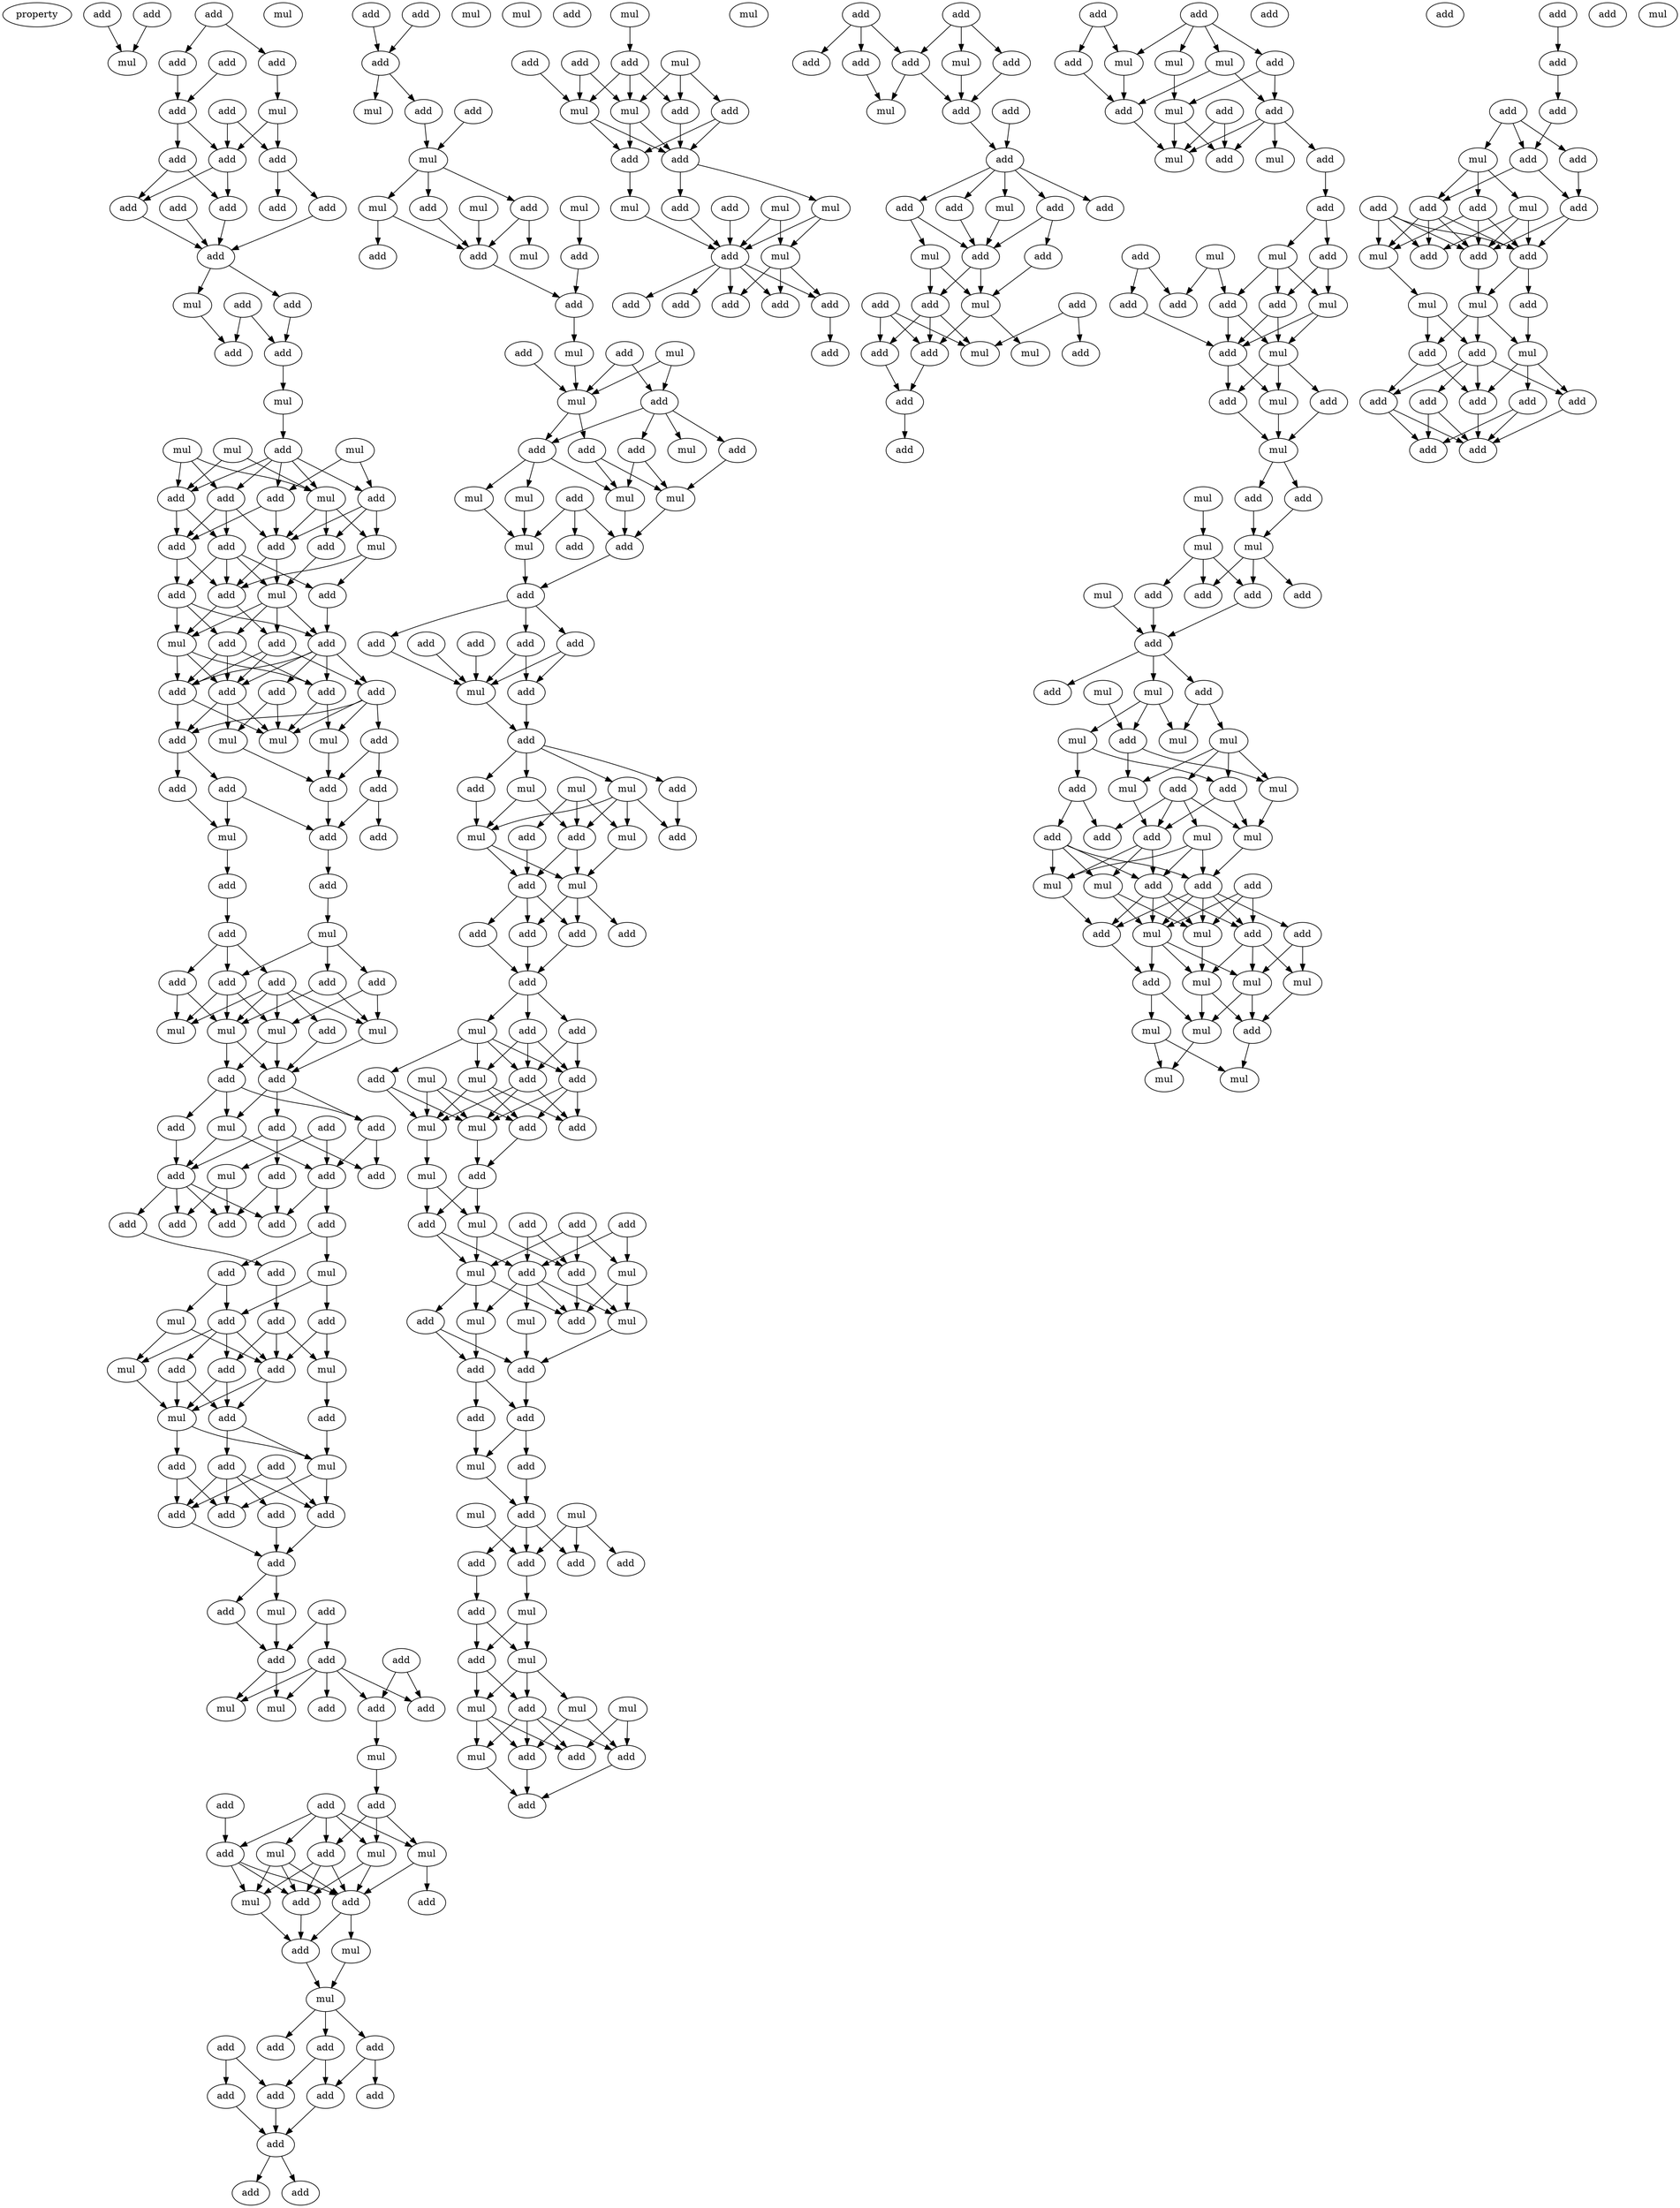 digraph {
    node [fontcolor=black]
    property [mul=2,lf=1.8]
    0 [ label = add ];
    1 [ label = add ];
    2 [ label = mul ];
    3 [ label = add ];
    4 [ label = add ];
    5 [ label = add ];
    6 [ label = add ];
    7 [ label = add ];
    8 [ label = mul ];
    9 [ label = add ];
    10 [ label = add ];
    11 [ label = add ];
    12 [ label = add ];
    13 [ label = add ];
    14 [ label = add ];
    15 [ label = add ];
    16 [ label = add ];
    17 [ label = add ];
    18 [ label = add ];
    19 [ label = add ];
    20 [ label = add ];
    21 [ label = mul ];
    22 [ label = add ];
    23 [ label = add ];
    24 [ label = mul ];
    25 [ label = mul ];
    26 [ label = mul ];
    27 [ label = mul ];
    28 [ label = add ];
    29 [ label = add ];
    30 [ label = add ];
    31 [ label = add ];
    32 [ label = mul ];
    33 [ label = add ];
    34 [ label = add ];
    35 [ label = add ];
    36 [ label = add ];
    37 [ label = mul ];
    38 [ label = add ];
    39 [ label = add ];
    40 [ label = add ];
    41 [ label = mul ];
    42 [ label = add ];
    43 [ label = add ];
    44 [ label = add ];
    45 [ label = mul ];
    46 [ label = add ];
    47 [ label = add ];
    48 [ label = add ];
    49 [ label = add ];
    50 [ label = add ];
    51 [ label = add ];
    52 [ label = mul ];
    53 [ label = add ];
    54 [ label = add ];
    55 [ label = mul ];
    56 [ label = mul ];
    57 [ label = add ];
    58 [ label = add ];
    59 [ label = add ];
    60 [ label = add ];
    61 [ label = add ];
    62 [ label = mul ];
    63 [ label = add ];
    64 [ label = add ];
    65 [ label = add ];
    66 [ label = mul ];
    67 [ label = add ];
    68 [ label = add ];
    69 [ label = add ];
    70 [ label = add ];
    71 [ label = add ];
    72 [ label = add ];
    73 [ label = mul ];
    74 [ label = add ];
    75 [ label = mul ];
    76 [ label = mul ];
    77 [ label = mul ];
    78 [ label = add ];
    79 [ label = add ];
    80 [ label = add ];
    81 [ label = add ];
    82 [ label = mul ];
    83 [ label = add ];
    84 [ label = add ];
    85 [ label = add ];
    86 [ label = mul ];
    87 [ label = add ];
    88 [ label = add ];
    89 [ label = add ];
    90 [ label = add ];
    91 [ label = add ];
    92 [ label = add ];
    93 [ label = add ];
    94 [ label = add ];
    95 [ label = add ];
    96 [ label = add ];
    97 [ label = mul ];
    98 [ label = add ];
    99 [ label = add ];
    100 [ label = add ];
    101 [ label = mul ];
    102 [ label = mul ];
    103 [ label = add ];
    104 [ label = mul ];
    105 [ label = add ];
    106 [ label = add ];
    107 [ label = add ];
    108 [ label = add ];
    109 [ label = mul ];
    110 [ label = mul ];
    111 [ label = add ];
    112 [ label = add ];
    113 [ label = add ];
    114 [ label = add ];
    115 [ label = add ];
    116 [ label = add ];
    117 [ label = add ];
    118 [ label = add ];
    119 [ label = add ];
    120 [ label = add ];
    121 [ label = mul ];
    122 [ label = add ];
    123 [ label = add ];
    124 [ label = add ];
    125 [ label = add ];
    126 [ label = mul ];
    127 [ label = add ];
    128 [ label = add ];
    129 [ label = mul ];
    130 [ label = mul ];
    131 [ label = add ];
    132 [ label = add ];
    133 [ label = add ];
    134 [ label = mul ];
    135 [ label = mul ];
    136 [ label = mul ];
    137 [ label = add ];
    138 [ label = add ];
    139 [ label = mul ];
    140 [ label = add ];
    141 [ label = add ];
    142 [ label = add ];
    143 [ label = add ];
    144 [ label = mul ];
    145 [ label = mul ];
    146 [ label = add ];
    147 [ label = add ];
    148 [ label = add ];
    149 [ label = add ];
    150 [ label = add ];
    151 [ label = add ];
    152 [ label = add ];
    153 [ label = add ];
    154 [ label = add ];
    155 [ label = add ];
    156 [ label = add ];
    157 [ label = mul ];
    158 [ label = add ];
    159 [ label = add ];
    160 [ label = add ];
    161 [ label = add ];
    162 [ label = mul ];
    163 [ label = mul ];
    164 [ label = add ];
    165 [ label = mul ];
    166 [ label = mul ];
    167 [ label = mul ];
    168 [ label = add ];
    169 [ label = mul ];
    170 [ label = add ];
    171 [ label = mul ];
    172 [ label = add ];
    173 [ label = add ];
    174 [ label = mul ];
    175 [ label = add ];
    176 [ label = add ];
    177 [ label = mul ];
    178 [ label = add ];
    179 [ label = add ];
    180 [ label = mul ];
    181 [ label = mul ];
    182 [ label = add ];
    183 [ label = add ];
    184 [ label = add ];
    185 [ label = add ];
    186 [ label = add ];
    187 [ label = mul ];
    188 [ label = mul ];
    189 [ label = mul ];
    190 [ label = add ];
    191 [ label = mul ];
    192 [ label = mul ];
    193 [ label = mul ];
    194 [ label = add ];
    195 [ label = add ];
    196 [ label = add ];
    197 [ label = add ];
    198 [ label = add ];
    199 [ label = add ];
    200 [ label = add ];
    201 [ label = add ];
    202 [ label = mul ];
    203 [ label = add ];
    204 [ label = add ];
    205 [ label = add ];
    206 [ label = add ];
    207 [ label = mul ];
    208 [ label = mul ];
    209 [ label = mul ];
    210 [ label = add ];
    211 [ label = add ];
    212 [ label = add ];
    213 [ label = mul ];
    214 [ label = mul ];
    215 [ label = mul ];
    216 [ label = add ];
    217 [ label = add ];
    218 [ label = add ];
    219 [ label = add ];
    220 [ label = add ];
    221 [ label = add ];
    222 [ label = add ];
    223 [ label = add ];
    224 [ label = add ];
    225 [ label = mul ];
    226 [ label = add ];
    227 [ label = mul ];
    228 [ label = mul ];
    229 [ label = add ];
    230 [ label = add ];
    231 [ label = mul ];
    232 [ label = add ];
    233 [ label = mul ];
    234 [ label = add ];
    235 [ label = add ];
    236 [ label = mul ];
    237 [ label = add ];
    238 [ label = add ];
    239 [ label = add ];
    240 [ label = add ];
    241 [ label = mul ];
    242 [ label = add ];
    243 [ label = mul ];
    244 [ label = mul ];
    245 [ label = add ];
    246 [ label = add ];
    247 [ label = mul ];
    248 [ label = add ];
    249 [ label = mul ];
    250 [ label = mul ];
    251 [ label = add ];
    252 [ label = add ];
    253 [ label = add ];
    254 [ label = add ];
    255 [ label = add ];
    256 [ label = mul ];
    257 [ label = add ];
    258 [ label = mul ];
    259 [ label = mul ];
    260 [ label = add ];
    261 [ label = add ];
    262 [ label = add ];
    263 [ label = add ];
    264 [ label = add ];
    265 [ label = mul ];
    266 [ label = add ];
    267 [ label = mul ];
    268 [ label = mul ];
    269 [ label = mul ];
    270 [ label = add ];
    271 [ label = mul ];
    272 [ label = mul ];
    273 [ label = add ];
    274 [ label = add ];
    275 [ label = add ];
    276 [ label = add ];
    277 [ label = mul ];
    278 [ label = mul ];
    279 [ label = add ];
    280 [ label = add ];
    281 [ label = add ];
    282 [ label = mul ];
    283 [ label = add ];
    284 [ label = mul ];
    285 [ label = mul ];
    286 [ label = add ];
    287 [ label = add ];
    288 [ label = add ];
    289 [ label = add ];
    290 [ label = mul ];
    291 [ label = mul ];
    292 [ label = mul ];
    293 [ label = add ];
    294 [ label = mul ];
    295 [ label = add ];
    296 [ label = add ];
    297 [ label = add ];
    298 [ label = add ];
    299 [ label = add ];
    300 [ label = add ];
    301 [ label = add ];
    302 [ label = add ];
    303 [ label = add ];
    304 [ label = add ];
    305 [ label = add ];
    306 [ label = add ];
    307 [ label = add ];
    308 [ label = mul ];
    309 [ label = add ];
    310 [ label = mul ];
    311 [ label = add ];
    312 [ label = add ];
    313 [ label = mul ];
    314 [ label = add ];
    315 [ label = add ];
    316 [ label = add ];
    317 [ label = add ];
    318 [ label = mul ];
    319 [ label = add ];
    320 [ label = add ];
    321 [ label = add ];
    322 [ label = add ];
    323 [ label = mul ];
    324 [ label = add ];
    325 [ label = add ];
    326 [ label = mul ];
    327 [ label = add ];
    328 [ label = mul ];
    329 [ label = add ];
    330 [ label = add ];
    331 [ label = add ];
    332 [ label = add ];
    333 [ label = add ];
    334 [ label = add ];
    335 [ label = mul ];
    336 [ label = mul ];
    337 [ label = mul ];
    338 [ label = add ];
    339 [ label = add ];
    340 [ label = mul ];
    341 [ label = add ];
    342 [ label = add ];
    343 [ label = mul ];
    344 [ label = add ];
    345 [ label = mul ];
    346 [ label = add ];
    347 [ label = add ];
    348 [ label = add ];
    349 [ label = mul ];
    350 [ label = add ];
    351 [ label = mul ];
    352 [ label = add ];
    353 [ label = add ];
    354 [ label = mul ];
    355 [ label = add ];
    356 [ label = add ];
    357 [ label = mul ];
    358 [ label = add ];
    359 [ label = mul ];
    360 [ label = add ];
    361 [ label = add ];
    362 [ label = mul ];
    363 [ label = mul ];
    364 [ label = add ];
    365 [ label = add ];
    366 [ label = add ];
    367 [ label = mul ];
    368 [ label = mul ];
    369 [ label = add ];
    370 [ label = add ];
    371 [ label = add ];
    372 [ label = add ];
    373 [ label = mul ];
    374 [ label = add ];
    375 [ label = add ];
    376 [ label = mul ];
    377 [ label = add ];
    378 [ label = mul ];
    379 [ label = add ];
    380 [ label = mul ];
    381 [ label = mul ];
    382 [ label = mul ];
    383 [ label = add ];
    384 [ label = add ];
    385 [ label = mul ];
    386 [ label = mul ];
    387 [ label = add ];
    388 [ label = add ];
    389 [ label = mul ];
    390 [ label = add ];
    391 [ label = mul ];
    392 [ label = add ];
    393 [ label = add ];
    394 [ label = add ];
    395 [ label = add ];
    396 [ label = mul ];
    397 [ label = mul ];
    398 [ label = add ];
    399 [ label = mul ];
    400 [ label = mul ];
    401 [ label = add ];
    402 [ label = add ];
    403 [ label = mul ];
    404 [ label = add ];
    405 [ label = mul ];
    406 [ label = mul ];
    407 [ label = mul ];
    408 [ label = add ];
    409 [ label = mul ];
    410 [ label = add ];
    411 [ label = mul ];
    412 [ label = mul ];
    413 [ label = add ];
    414 [ label = add ];
    415 [ label = add ];
    416 [ label = add ];
    417 [ label = add ];
    418 [ label = mul ];
    419 [ label = add ];
    420 [ label = add ];
    421 [ label = mul ];
    422 [ label = add ];
    423 [ label = add ];
    424 [ label = add ];
    425 [ label = add ];
    426 [ label = mul ];
    427 [ label = add ];
    428 [ label = add ];
    429 [ label = add ];
    430 [ label = mul ];
    431 [ label = mul ];
    432 [ label = add ];
    433 [ label = add ];
    434 [ label = add ];
    435 [ label = mul ];
    436 [ label = add ];
    437 [ label = add ];
    438 [ label = add ];
    439 [ label = add ];
    440 [ label = add ];
    441 [ label = add ];
    442 [ label = add ];
    443 [ label = mul ];
    0 -> 2 [ name = 0 ];
    1 -> 2 [ name = 1 ];
    3 -> 4 [ name = 2 ];
    3 -> 5 [ name = 3 ];
    4 -> 7 [ name = 4 ];
    5 -> 8 [ name = 5 ];
    6 -> 7 [ name = 6 ];
    7 -> 10 [ name = 7 ];
    7 -> 12 [ name = 8 ];
    8 -> 10 [ name = 9 ];
    8 -> 11 [ name = 10 ];
    9 -> 10 [ name = 11 ];
    9 -> 11 [ name = 12 ];
    10 -> 14 [ name = 13 ];
    10 -> 16 [ name = 14 ];
    11 -> 13 [ name = 15 ];
    11 -> 15 [ name = 16 ];
    12 -> 14 [ name = 17 ];
    12 -> 16 [ name = 18 ];
    14 -> 18 [ name = 19 ];
    15 -> 18 [ name = 20 ];
    16 -> 18 [ name = 21 ];
    17 -> 18 [ name = 22 ];
    18 -> 19 [ name = 23 ];
    18 -> 21 [ name = 24 ];
    19 -> 22 [ name = 25 ];
    20 -> 22 [ name = 26 ];
    20 -> 23 [ name = 27 ];
    21 -> 23 [ name = 28 ];
    22 -> 24 [ name = 29 ];
    24 -> 28 [ name = 30 ];
    25 -> 32 [ name = 31 ];
    25 -> 33 [ name = 32 ];
    26 -> 31 [ name = 33 ];
    26 -> 32 [ name = 34 ];
    26 -> 33 [ name = 35 ];
    27 -> 29 [ name = 36 ];
    27 -> 30 [ name = 37 ];
    28 -> 29 [ name = 38 ];
    28 -> 30 [ name = 39 ];
    28 -> 31 [ name = 40 ];
    28 -> 32 [ name = 41 ];
    28 -> 33 [ name = 42 ];
    29 -> 34 [ name = 43 ];
    29 -> 35 [ name = 44 ];
    29 -> 37 [ name = 45 ];
    30 -> 34 [ name = 46 ];
    30 -> 36 [ name = 47 ];
    31 -> 34 [ name = 48 ];
    31 -> 36 [ name = 49 ];
    31 -> 38 [ name = 50 ];
    32 -> 34 [ name = 51 ];
    32 -> 35 [ name = 52 ];
    32 -> 37 [ name = 53 ];
    33 -> 36 [ name = 54 ];
    33 -> 38 [ name = 55 ];
    34 -> 41 [ name = 56 ];
    34 -> 42 [ name = 57 ];
    35 -> 41 [ name = 58 ];
    36 -> 39 [ name = 59 ];
    36 -> 42 [ name = 60 ];
    37 -> 40 [ name = 61 ];
    37 -> 42 [ name = 62 ];
    38 -> 39 [ name = 63 ];
    38 -> 40 [ name = 64 ];
    38 -> 41 [ name = 65 ];
    38 -> 42 [ name = 66 ];
    39 -> 43 [ name = 67 ];
    39 -> 44 [ name = 68 ];
    39 -> 45 [ name = 69 ];
    40 -> 44 [ name = 70 ];
    41 -> 43 [ name = 71 ];
    41 -> 44 [ name = 72 ];
    41 -> 45 [ name = 73 ];
    41 -> 46 [ name = 74 ];
    42 -> 45 [ name = 75 ];
    42 -> 46 [ name = 76 ];
    43 -> 48 [ name = 77 ];
    43 -> 49 [ name = 78 ];
    43 -> 51 [ name = 79 ];
    44 -> 47 [ name = 80 ];
    44 -> 48 [ name = 81 ];
    44 -> 49 [ name = 82 ];
    44 -> 50 [ name = 83 ];
    44 -> 51 [ name = 84 ];
    45 -> 48 [ name = 85 ];
    45 -> 49 [ name = 86 ];
    45 -> 51 [ name = 87 ];
    46 -> 48 [ name = 88 ];
    46 -> 49 [ name = 89 ];
    46 -> 50 [ name = 90 ];
    47 -> 52 [ name = 91 ];
    47 -> 55 [ name = 92 ];
    48 -> 54 [ name = 93 ];
    48 -> 55 [ name = 94 ];
    49 -> 52 [ name = 95 ];
    49 -> 54 [ name = 96 ];
    49 -> 55 [ name = 97 ];
    50 -> 53 [ name = 98 ];
    50 -> 54 [ name = 99 ];
    50 -> 55 [ name = 100 ];
    50 -> 56 [ name = 101 ];
    51 -> 55 [ name = 102 ];
    51 -> 56 [ name = 103 ];
    52 -> 57 [ name = 104 ];
    53 -> 57 [ name = 105 ];
    53 -> 60 [ name = 106 ];
    54 -> 58 [ name = 107 ];
    54 -> 59 [ name = 108 ];
    56 -> 57 [ name = 109 ];
    57 -> 61 [ name = 110 ];
    58 -> 61 [ name = 111 ];
    58 -> 62 [ name = 112 ];
    59 -> 62 [ name = 113 ];
    60 -> 61 [ name = 114 ];
    60 -> 63 [ name = 115 ];
    61 -> 65 [ name = 116 ];
    62 -> 64 [ name = 117 ];
    64 -> 67 [ name = 118 ];
    65 -> 66 [ name = 119 ];
    66 -> 68 [ name = 120 ];
    66 -> 69 [ name = 121 ];
    66 -> 72 [ name = 122 ];
    67 -> 69 [ name = 123 ];
    67 -> 70 [ name = 124 ];
    67 -> 71 [ name = 125 ];
    68 -> 76 [ name = 126 ];
    68 -> 77 [ name = 127 ];
    69 -> 73 [ name = 128 ];
    69 -> 75 [ name = 129 ];
    69 -> 76 [ name = 130 ];
    70 -> 73 [ name = 131 ];
    70 -> 74 [ name = 132 ];
    70 -> 75 [ name = 133 ];
    70 -> 76 [ name = 134 ];
    70 -> 77 [ name = 135 ];
    71 -> 73 [ name = 136 ];
    71 -> 75 [ name = 137 ];
    72 -> 73 [ name = 138 ];
    72 -> 77 [ name = 139 ];
    73 -> 78 [ name = 140 ];
    73 -> 79 [ name = 141 ];
    74 -> 79 [ name = 142 ];
    76 -> 78 [ name = 143 ];
    76 -> 79 [ name = 144 ];
    77 -> 79 [ name = 145 ];
    78 -> 80 [ name = 146 ];
    78 -> 82 [ name = 147 ];
    78 -> 84 [ name = 148 ];
    79 -> 81 [ name = 149 ];
    79 -> 82 [ name = 150 ];
    79 -> 84 [ name = 151 ];
    80 -> 89 [ name = 152 ];
    81 -> 87 [ name = 153 ];
    81 -> 88 [ name = 154 ];
    81 -> 89 [ name = 155 ];
    82 -> 85 [ name = 156 ];
    82 -> 89 [ name = 157 ];
    83 -> 85 [ name = 158 ];
    83 -> 86 [ name = 159 ];
    84 -> 85 [ name = 160 ];
    84 -> 88 [ name = 161 ];
    85 -> 90 [ name = 162 ];
    85 -> 94 [ name = 163 ];
    86 -> 91 [ name = 164 ];
    86 -> 93 [ name = 165 ];
    87 -> 91 [ name = 166 ];
    87 -> 94 [ name = 167 ];
    89 -> 91 [ name = 168 ];
    89 -> 92 [ name = 169 ];
    89 -> 93 [ name = 170 ];
    89 -> 94 [ name = 171 ];
    90 -> 95 [ name = 172 ];
    90 -> 97 [ name = 173 ];
    92 -> 96 [ name = 174 ];
    95 -> 98 [ name = 175 ];
    95 -> 101 [ name = 176 ];
    96 -> 99 [ name = 177 ];
    97 -> 98 [ name = 178 ];
    97 -> 100 [ name = 179 ];
    98 -> 102 [ name = 180 ];
    98 -> 103 [ name = 181 ];
    98 -> 105 [ name = 182 ];
    98 -> 106 [ name = 183 ];
    99 -> 103 [ name = 184 ];
    99 -> 104 [ name = 185 ];
    99 -> 105 [ name = 186 ];
    100 -> 103 [ name = 187 ];
    100 -> 104 [ name = 188 ];
    101 -> 102 [ name = 189 ];
    101 -> 103 [ name = 190 ];
    102 -> 109 [ name = 191 ];
    103 -> 108 [ name = 192 ];
    103 -> 109 [ name = 193 ];
    104 -> 107 [ name = 194 ];
    105 -> 108 [ name = 195 ];
    105 -> 109 [ name = 196 ];
    106 -> 108 [ name = 197 ];
    106 -> 109 [ name = 198 ];
    107 -> 110 [ name = 199 ];
    108 -> 110 [ name = 200 ];
    108 -> 112 [ name = 201 ];
    109 -> 110 [ name = 202 ];
    109 -> 111 [ name = 203 ];
    110 -> 116 [ name = 204 ];
    110 -> 117 [ name = 205 ];
    111 -> 114 [ name = 206 ];
    111 -> 117 [ name = 207 ];
    112 -> 114 [ name = 208 ];
    112 -> 115 [ name = 209 ];
    112 -> 116 [ name = 210 ];
    112 -> 117 [ name = 211 ];
    113 -> 114 [ name = 212 ];
    113 -> 116 [ name = 213 ];
    114 -> 118 [ name = 214 ];
    115 -> 118 [ name = 215 ];
    116 -> 118 [ name = 216 ];
    118 -> 120 [ name = 217 ];
    118 -> 121 [ name = 218 ];
    119 -> 122 [ name = 219 ];
    119 -> 123 [ name = 220 ];
    120 -> 123 [ name = 221 ];
    121 -> 123 [ name = 222 ];
    122 -> 125 [ name = 223 ];
    122 -> 126 [ name = 224 ];
    122 -> 127 [ name = 225 ];
    122 -> 128 [ name = 226 ];
    122 -> 129 [ name = 227 ];
    123 -> 126 [ name = 228 ];
    123 -> 129 [ name = 229 ];
    124 -> 125 [ name = 230 ];
    124 -> 127 [ name = 231 ];
    127 -> 130 [ name = 232 ];
    130 -> 131 [ name = 233 ];
    131 -> 134 [ name = 234 ];
    131 -> 135 [ name = 235 ];
    131 -> 137 [ name = 236 ];
    132 -> 138 [ name = 237 ];
    133 -> 134 [ name = 238 ];
    133 -> 135 [ name = 239 ];
    133 -> 136 [ name = 240 ];
    133 -> 137 [ name = 241 ];
    133 -> 138 [ name = 242 ];
    134 -> 140 [ name = 243 ];
    134 -> 142 [ name = 244 ];
    135 -> 140 [ name = 245 ];
    135 -> 141 [ name = 246 ];
    136 -> 139 [ name = 247 ];
    136 -> 140 [ name = 248 ];
    136 -> 142 [ name = 249 ];
    137 -> 139 [ name = 250 ];
    137 -> 140 [ name = 251 ];
    137 -> 142 [ name = 252 ];
    138 -> 139 [ name = 253 ];
    138 -> 140 [ name = 254 ];
    138 -> 142 [ name = 255 ];
    139 -> 143 [ name = 256 ];
    140 -> 143 [ name = 257 ];
    140 -> 144 [ name = 258 ];
    142 -> 143 [ name = 259 ];
    143 -> 145 [ name = 260 ];
    144 -> 145 [ name = 261 ];
    145 -> 146 [ name = 262 ];
    145 -> 147 [ name = 263 ];
    145 -> 148 [ name = 264 ];
    146 -> 150 [ name = 265 ];
    146 -> 153 [ name = 266 ];
    148 -> 150 [ name = 267 ];
    148 -> 151 [ name = 268 ];
    149 -> 151 [ name = 269 ];
    149 -> 152 [ name = 270 ];
    150 -> 154 [ name = 271 ];
    151 -> 154 [ name = 272 ];
    152 -> 154 [ name = 273 ];
    154 -> 155 [ name = 274 ];
    154 -> 156 [ name = 275 ];
    158 -> 160 [ name = 276 ];
    159 -> 160 [ name = 277 ];
    160 -> 163 [ name = 278 ];
    160 -> 164 [ name = 279 ];
    161 -> 166 [ name = 280 ];
    164 -> 166 [ name = 281 ];
    166 -> 168 [ name = 282 ];
    166 -> 169 [ name = 283 ];
    166 -> 170 [ name = 284 ];
    167 -> 172 [ name = 285 ];
    168 -> 172 [ name = 286 ];
    168 -> 174 [ name = 287 ];
    169 -> 172 [ name = 288 ];
    169 -> 173 [ name = 289 ];
    170 -> 172 [ name = 290 ];
    171 -> 175 [ name = 291 ];
    172 -> 176 [ name = 292 ];
    175 -> 176 [ name = 293 ];
    176 -> 180 [ name = 294 ];
    177 -> 181 [ name = 295 ];
    177 -> 182 [ name = 296 ];
    178 -> 181 [ name = 297 ];
    178 -> 182 [ name = 298 ];
    179 -> 181 [ name = 299 ];
    180 -> 181 [ name = 300 ];
    181 -> 183 [ name = 301 ];
    181 -> 185 [ name = 302 ];
    182 -> 184 [ name = 303 ];
    182 -> 185 [ name = 304 ];
    182 -> 186 [ name = 305 ];
    182 -> 187 [ name = 306 ];
    183 -> 189 [ name = 307 ];
    183 -> 192 [ name = 308 ];
    184 -> 192 [ name = 309 ];
    185 -> 188 [ name = 310 ];
    185 -> 189 [ name = 311 ];
    185 -> 191 [ name = 312 ];
    186 -> 189 [ name = 313 ];
    186 -> 192 [ name = 314 ];
    188 -> 193 [ name = 315 ];
    189 -> 195 [ name = 316 ];
    190 -> 193 [ name = 317 ];
    190 -> 194 [ name = 318 ];
    190 -> 195 [ name = 319 ];
    191 -> 193 [ name = 320 ];
    192 -> 195 [ name = 321 ];
    193 -> 196 [ name = 322 ];
    195 -> 196 [ name = 323 ];
    196 -> 199 [ name = 324 ];
    196 -> 200 [ name = 325 ];
    196 -> 201 [ name = 326 ];
    197 -> 202 [ name = 327 ];
    198 -> 202 [ name = 328 ];
    199 -> 202 [ name = 329 ];
    199 -> 203 [ name = 330 ];
    200 -> 202 [ name = 331 ];
    200 -> 203 [ name = 332 ];
    201 -> 202 [ name = 333 ];
    202 -> 204 [ name = 334 ];
    203 -> 204 [ name = 335 ];
    204 -> 205 [ name = 336 ];
    204 -> 206 [ name = 337 ];
    204 -> 207 [ name = 338 ];
    204 -> 209 [ name = 339 ];
    205 -> 212 [ name = 340 ];
    206 -> 213 [ name = 341 ];
    207 -> 210 [ name = 342 ];
    207 -> 213 [ name = 343 ];
    208 -> 210 [ name = 344 ];
    208 -> 211 [ name = 345 ];
    208 -> 214 [ name = 346 ];
    209 -> 210 [ name = 347 ];
    209 -> 212 [ name = 348 ];
    209 -> 213 [ name = 349 ];
    209 -> 214 [ name = 350 ];
    210 -> 215 [ name = 351 ];
    210 -> 216 [ name = 352 ];
    211 -> 216 [ name = 353 ];
    213 -> 215 [ name = 354 ];
    213 -> 216 [ name = 355 ];
    214 -> 215 [ name = 356 ];
    215 -> 217 [ name = 357 ];
    215 -> 219 [ name = 358 ];
    215 -> 221 [ name = 359 ];
    216 -> 218 [ name = 360 ];
    216 -> 219 [ name = 361 ];
    216 -> 221 [ name = 362 ];
    218 -> 222 [ name = 363 ];
    219 -> 222 [ name = 364 ];
    221 -> 222 [ name = 365 ];
    222 -> 223 [ name = 366 ];
    222 -> 224 [ name = 367 ];
    222 -> 225 [ name = 368 ];
    223 -> 226 [ name = 369 ];
    223 -> 227 [ name = 370 ];
    223 -> 229 [ name = 371 ];
    224 -> 226 [ name = 372 ];
    224 -> 229 [ name = 373 ];
    225 -> 226 [ name = 374 ];
    225 -> 227 [ name = 375 ];
    225 -> 229 [ name = 376 ];
    225 -> 230 [ name = 377 ];
    226 -> 231 [ name = 378 ];
    226 -> 233 [ name = 379 ];
    226 -> 234 [ name = 380 ];
    227 -> 231 [ name = 381 ];
    227 -> 232 [ name = 382 ];
    227 -> 234 [ name = 383 ];
    228 -> 231 [ name = 384 ];
    228 -> 232 [ name = 385 ];
    228 -> 233 [ name = 386 ];
    229 -> 232 [ name = 387 ];
    229 -> 233 [ name = 388 ];
    229 -> 234 [ name = 389 ];
    230 -> 231 [ name = 390 ];
    230 -> 233 [ name = 391 ];
    231 -> 236 [ name = 392 ];
    232 -> 235 [ name = 393 ];
    233 -> 235 [ name = 394 ];
    235 -> 238 [ name = 395 ];
    235 -> 241 [ name = 396 ];
    236 -> 238 [ name = 397 ];
    236 -> 241 [ name = 398 ];
    237 -> 244 [ name = 399 ];
    237 -> 245 [ name = 400 ];
    238 -> 243 [ name = 401 ];
    238 -> 245 [ name = 402 ];
    239 -> 242 [ name = 403 ];
    239 -> 243 [ name = 404 ];
    239 -> 244 [ name = 405 ];
    240 -> 242 [ name = 406 ];
    240 -> 245 [ name = 407 ];
    241 -> 242 [ name = 408 ];
    241 -> 243 [ name = 409 ];
    242 -> 248 [ name = 410 ];
    242 -> 249 [ name = 411 ];
    243 -> 246 [ name = 412 ];
    243 -> 248 [ name = 413 ];
    243 -> 250 [ name = 414 ];
    244 -> 248 [ name = 415 ];
    244 -> 249 [ name = 416 ];
    245 -> 247 [ name = 417 ];
    245 -> 248 [ name = 418 ];
    245 -> 249 [ name = 419 ];
    245 -> 250 [ name = 420 ];
    246 -> 251 [ name = 421 ];
    246 -> 252 [ name = 422 ];
    247 -> 252 [ name = 423 ];
    249 -> 252 [ name = 424 ];
    250 -> 251 [ name = 425 ];
    251 -> 253 [ name = 426 ];
    251 -> 254 [ name = 427 ];
    252 -> 253 [ name = 428 ];
    253 -> 255 [ name = 429 ];
    253 -> 256 [ name = 430 ];
    254 -> 256 [ name = 431 ];
    255 -> 257 [ name = 432 ];
    256 -> 257 [ name = 433 ];
    257 -> 260 [ name = 434 ];
    257 -> 261 [ name = 435 ];
    257 -> 263 [ name = 436 ];
    258 -> 260 [ name = 437 ];
    258 -> 261 [ name = 438 ];
    258 -> 262 [ name = 439 ];
    259 -> 260 [ name = 440 ];
    260 -> 265 [ name = 441 ];
    263 -> 264 [ name = 442 ];
    264 -> 266 [ name = 443 ];
    264 -> 267 [ name = 444 ];
    265 -> 266 [ name = 445 ];
    265 -> 267 [ name = 446 ];
    266 -> 270 [ name = 447 ];
    266 -> 271 [ name = 448 ];
    267 -> 269 [ name = 449 ];
    267 -> 270 [ name = 450 ];
    267 -> 271 [ name = 451 ];
    268 -> 273 [ name = 452 ];
    268 -> 274 [ name = 453 ];
    269 -> 273 [ name = 454 ];
    269 -> 275 [ name = 455 ];
    270 -> 272 [ name = 456 ];
    270 -> 273 [ name = 457 ];
    270 -> 274 [ name = 458 ];
    270 -> 275 [ name = 459 ];
    271 -> 272 [ name = 460 ];
    271 -> 274 [ name = 461 ];
    271 -> 275 [ name = 462 ];
    272 -> 276 [ name = 463 ];
    273 -> 276 [ name = 464 ];
    275 -> 276 [ name = 465 ];
    277 -> 279 [ name = 466 ];
    278 -> 283 [ name = 467 ];
    278 -> 285 [ name = 468 ];
    278 -> 286 [ name = 469 ];
    279 -> 284 [ name = 470 ];
    279 -> 285 [ name = 471 ];
    279 -> 286 [ name = 472 ];
    280 -> 284 [ name = 473 ];
    281 -> 284 [ name = 474 ];
    281 -> 285 [ name = 475 ];
    283 -> 287 [ name = 476 ];
    283 -> 288 [ name = 477 ];
    284 -> 287 [ name = 478 ];
    284 -> 288 [ name = 479 ];
    285 -> 287 [ name = 480 ];
    285 -> 288 [ name = 481 ];
    286 -> 288 [ name = 482 ];
    287 -> 291 [ name = 483 ];
    288 -> 290 [ name = 484 ];
    288 -> 293 [ name = 485 ];
    289 -> 295 [ name = 486 ];
    290 -> 294 [ name = 487 ];
    290 -> 295 [ name = 488 ];
    291 -> 295 [ name = 489 ];
    292 -> 294 [ name = 490 ];
    292 -> 295 [ name = 491 ];
    293 -> 295 [ name = 492 ];
    294 -> 296 [ name = 493 ];
    294 -> 298 [ name = 494 ];
    294 -> 300 [ name = 495 ];
    295 -> 296 [ name = 496 ];
    295 -> 297 [ name = 497 ];
    295 -> 298 [ name = 498 ];
    295 -> 299 [ name = 499 ];
    295 -> 300 [ name = 500 ];
    300 -> 301 [ name = 501 ];
    302 -> 304 [ name = 502 ];
    302 -> 306 [ name = 503 ];
    302 -> 307 [ name = 504 ];
    303 -> 305 [ name = 505 ];
    303 -> 306 [ name = 506 ];
    303 -> 308 [ name = 507 ];
    304 -> 310 [ name = 508 ];
    305 -> 309 [ name = 509 ];
    306 -> 309 [ name = 510 ];
    306 -> 310 [ name = 511 ];
    308 -> 309 [ name = 512 ];
    309 -> 312 [ name = 513 ];
    311 -> 312 [ name = 514 ];
    312 -> 313 [ name = 515 ];
    312 -> 314 [ name = 516 ];
    312 -> 315 [ name = 517 ];
    312 -> 316 [ name = 518 ];
    312 -> 317 [ name = 519 ];
    313 -> 320 [ name = 520 ];
    314 -> 319 [ name = 521 ];
    314 -> 320 [ name = 522 ];
    315 -> 320 [ name = 523 ];
    317 -> 318 [ name = 524 ];
    317 -> 320 [ name = 525 ];
    318 -> 322 [ name = 526 ];
    318 -> 323 [ name = 527 ];
    319 -> 323 [ name = 528 ];
    320 -> 322 [ name = 529 ];
    320 -> 323 [ name = 530 ];
    321 -> 325 [ name = 531 ];
    321 -> 326 [ name = 532 ];
    321 -> 327 [ name = 533 ];
    322 -> 325 [ name = 534 ];
    322 -> 326 [ name = 535 ];
    322 -> 327 [ name = 536 ];
    323 -> 325 [ name = 537 ];
    323 -> 328 [ name = 538 ];
    324 -> 326 [ name = 539 ];
    324 -> 329 [ name = 540 ];
    325 -> 330 [ name = 541 ];
    327 -> 330 [ name = 542 ];
    330 -> 333 [ name = 543 ];
    331 -> 335 [ name = 544 ];
    331 -> 338 [ name = 545 ];
    332 -> 334 [ name = 546 ];
    332 -> 335 [ name = 547 ];
    332 -> 336 [ name = 548 ];
    332 -> 337 [ name = 549 ];
    334 -> 339 [ name = 550 ];
    334 -> 340 [ name = 551 ];
    335 -> 342 [ name = 552 ];
    336 -> 339 [ name = 553 ];
    336 -> 342 [ name = 554 ];
    337 -> 340 [ name = 555 ];
    338 -> 342 [ name = 556 ];
    339 -> 343 [ name = 557 ];
    339 -> 344 [ name = 558 ];
    339 -> 345 [ name = 559 ];
    339 -> 346 [ name = 560 ];
    340 -> 343 [ name = 561 ];
    340 -> 346 [ name = 562 ];
    341 -> 343 [ name = 563 ];
    341 -> 346 [ name = 564 ];
    342 -> 343 [ name = 565 ];
    344 -> 347 [ name = 566 ];
    347 -> 348 [ name = 567 ];
    347 -> 351 [ name = 568 ];
    348 -> 352 [ name = 569 ];
    348 -> 354 [ name = 570 ];
    349 -> 353 [ name = 571 ];
    349 -> 356 [ name = 572 ];
    350 -> 355 [ name = 573 ];
    350 -> 356 [ name = 574 ];
    351 -> 352 [ name = 575 ];
    351 -> 353 [ name = 576 ];
    351 -> 354 [ name = 577 ];
    352 -> 357 [ name = 578 ];
    352 -> 358 [ name = 579 ];
    353 -> 357 [ name = 580 ];
    353 -> 358 [ name = 581 ];
    354 -> 357 [ name = 582 ];
    354 -> 358 [ name = 583 ];
    355 -> 358 [ name = 584 ];
    357 -> 359 [ name = 585 ];
    357 -> 360 [ name = 586 ];
    357 -> 361 [ name = 587 ];
    358 -> 359 [ name = 588 ];
    358 -> 361 [ name = 589 ];
    359 -> 362 [ name = 590 ];
    360 -> 362 [ name = 591 ];
    361 -> 362 [ name = 592 ];
    362 -> 364 [ name = 593 ];
    362 -> 365 [ name = 594 ];
    363 -> 367 [ name = 595 ];
    364 -> 368 [ name = 596 ];
    365 -> 368 [ name = 597 ];
    367 -> 369 [ name = 598 ];
    367 -> 370 [ name = 599 ];
    367 -> 372 [ name = 600 ];
    368 -> 370 [ name = 601 ];
    368 -> 371 [ name = 602 ];
    368 -> 372 [ name = 603 ];
    369 -> 374 [ name = 604 ];
    372 -> 374 [ name = 605 ];
    373 -> 374 [ name = 606 ];
    374 -> 375 [ name = 607 ];
    374 -> 376 [ name = 608 ];
    374 -> 377 [ name = 609 ];
    376 -> 379 [ name = 610 ];
    376 -> 381 [ name = 611 ];
    376 -> 382 [ name = 612 ];
    377 -> 380 [ name = 613 ];
    377 -> 382 [ name = 614 ];
    378 -> 379 [ name = 615 ];
    379 -> 385 [ name = 616 ];
    379 -> 386 [ name = 617 ];
    380 -> 384 [ name = 618 ];
    380 -> 385 [ name = 619 ];
    380 -> 386 [ name = 620 ];
    380 -> 387 [ name = 621 ];
    381 -> 383 [ name = 622 ];
    381 -> 387 [ name = 623 ];
    383 -> 388 [ name = 624 ];
    383 -> 390 [ name = 625 ];
    384 -> 389 [ name = 626 ];
    384 -> 390 [ name = 627 ];
    384 -> 391 [ name = 628 ];
    384 -> 392 [ name = 629 ];
    385 -> 389 [ name = 630 ];
    386 -> 392 [ name = 631 ];
    387 -> 389 [ name = 632 ];
    387 -> 392 [ name = 633 ];
    388 -> 394 [ name = 634 ];
    388 -> 395 [ name = 635 ];
    388 -> 396 [ name = 636 ];
    388 -> 397 [ name = 637 ];
    389 -> 395 [ name = 638 ];
    391 -> 394 [ name = 639 ];
    391 -> 395 [ name = 640 ];
    391 -> 396 [ name = 641 ];
    392 -> 394 [ name = 642 ];
    392 -> 396 [ name = 643 ];
    392 -> 397 [ name = 644 ];
    393 -> 399 [ name = 645 ];
    393 -> 400 [ name = 646 ];
    393 -> 401 [ name = 647 ];
    394 -> 398 [ name = 648 ];
    394 -> 399 [ name = 649 ];
    394 -> 400 [ name = 650 ];
    394 -> 401 [ name = 651 ];
    395 -> 398 [ name = 652 ];
    395 -> 399 [ name = 653 ];
    395 -> 400 [ name = 654 ];
    395 -> 401 [ name = 655 ];
    395 -> 402 [ name = 656 ];
    396 -> 398 [ name = 657 ];
    397 -> 399 [ name = 658 ];
    397 -> 400 [ name = 659 ];
    398 -> 404 [ name = 660 ];
    399 -> 403 [ name = 661 ];
    399 -> 404 [ name = 662 ];
    399 -> 406 [ name = 663 ];
    400 -> 406 [ name = 664 ];
    401 -> 403 [ name = 665 ];
    401 -> 405 [ name = 666 ];
    401 -> 406 [ name = 667 ];
    402 -> 403 [ name = 668 ];
    402 -> 405 [ name = 669 ];
    403 -> 408 [ name = 670 ];
    403 -> 409 [ name = 671 ];
    404 -> 407 [ name = 672 ];
    404 -> 409 [ name = 673 ];
    405 -> 408 [ name = 674 ];
    406 -> 408 [ name = 675 ];
    406 -> 409 [ name = 676 ];
    407 -> 411 [ name = 677 ];
    407 -> 412 [ name = 678 ];
    408 -> 411 [ name = 679 ];
    409 -> 412 [ name = 680 ];
    413 -> 415 [ name = 681 ];
    415 -> 416 [ name = 682 ];
    416 -> 419 [ name = 683 ];
    417 -> 418 [ name = 684 ];
    417 -> 419 [ name = 685 ];
    417 -> 420 [ name = 686 ];
    418 -> 421 [ name = 687 ];
    418 -> 423 [ name = 688 ];
    418 -> 424 [ name = 689 ];
    419 -> 422 [ name = 690 ];
    419 -> 424 [ name = 691 ];
    420 -> 422 [ name = 692 ];
    421 -> 427 [ name = 693 ];
    421 -> 428 [ name = 694 ];
    421 -> 429 [ name = 695 ];
    422 -> 427 [ name = 696 ];
    422 -> 428 [ name = 697 ];
    423 -> 426 [ name = 698 ];
    423 -> 427 [ name = 699 ];
    423 -> 428 [ name = 700 ];
    424 -> 426 [ name = 701 ];
    424 -> 427 [ name = 702 ];
    424 -> 428 [ name = 703 ];
    424 -> 429 [ name = 704 ];
    425 -> 426 [ name = 705 ];
    425 -> 427 [ name = 706 ];
    425 -> 428 [ name = 707 ];
    425 -> 429 [ name = 708 ];
    426 -> 431 [ name = 709 ];
    427 -> 430 [ name = 710 ];
    428 -> 430 [ name = 711 ];
    428 -> 432 [ name = 712 ];
    430 -> 433 [ name = 713 ];
    430 -> 434 [ name = 714 ];
    430 -> 435 [ name = 715 ];
    431 -> 433 [ name = 716 ];
    431 -> 434 [ name = 717 ];
    432 -> 435 [ name = 718 ];
    433 -> 436 [ name = 719 ];
    433 -> 437 [ name = 720 ];
    433 -> 438 [ name = 721 ];
    433 -> 439 [ name = 722 ];
    434 -> 438 [ name = 723 ];
    434 -> 439 [ name = 724 ];
    435 -> 437 [ name = 725 ];
    435 -> 439 [ name = 726 ];
    435 -> 440 [ name = 727 ];
    436 -> 441 [ name = 728 ];
    436 -> 442 [ name = 729 ];
    437 -> 441 [ name = 730 ];
    438 -> 441 [ name = 731 ];
    438 -> 442 [ name = 732 ];
    439 -> 441 [ name = 733 ];
    440 -> 441 [ name = 734 ];
    440 -> 442 [ name = 735 ];
}
